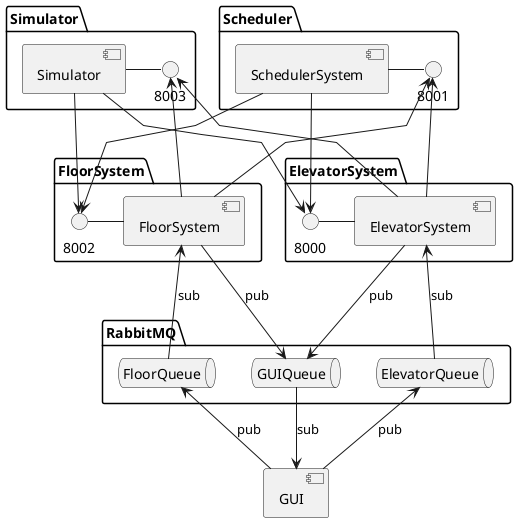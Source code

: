 @startuml

skinparam linetype polyline

component GUI

together {

  package "FloorSystem"{
  component FloorSystem as fl
    () "8002" as PFl
    PFl - fl
  }

  package "ElevatorSystem" {
  component ElevatorSystem as el
    () "8000" as PEl
    PEl - el
  }

}

together {

package "Simulator"{
  () "8003" as PSi
  component Simulator as sim
  sim - PSi
}

package "Scheduler"{
  component SchedulerSystem
  () "8001" as PSc
  SchedulerSystem - PSc
}


}



package "RabbitMQ"{
  queue "ElevatorQueue"
  queue "FloorQueue"
  queue "GUIQueue"

  FloorQueue -[hidden]> ElevatorQueue

}

PSc <-- el
PSc <-- fl
SchedulerSystem --> PEl
SchedulerSystem --> PFl
fl -> PSi
sim --> PFl
sim --> PEl
el -> PSi

el --> GUIQueue: pub
el <-- ElevatorQueue: sub
fl --> GUIQueue : pub
fl <-- FloorQueue : sub
GUIQueue --> GUI : sub
FloorQueue <-- GUI : pub
ElevatorQueue <-- GUI: pub



@enduml
